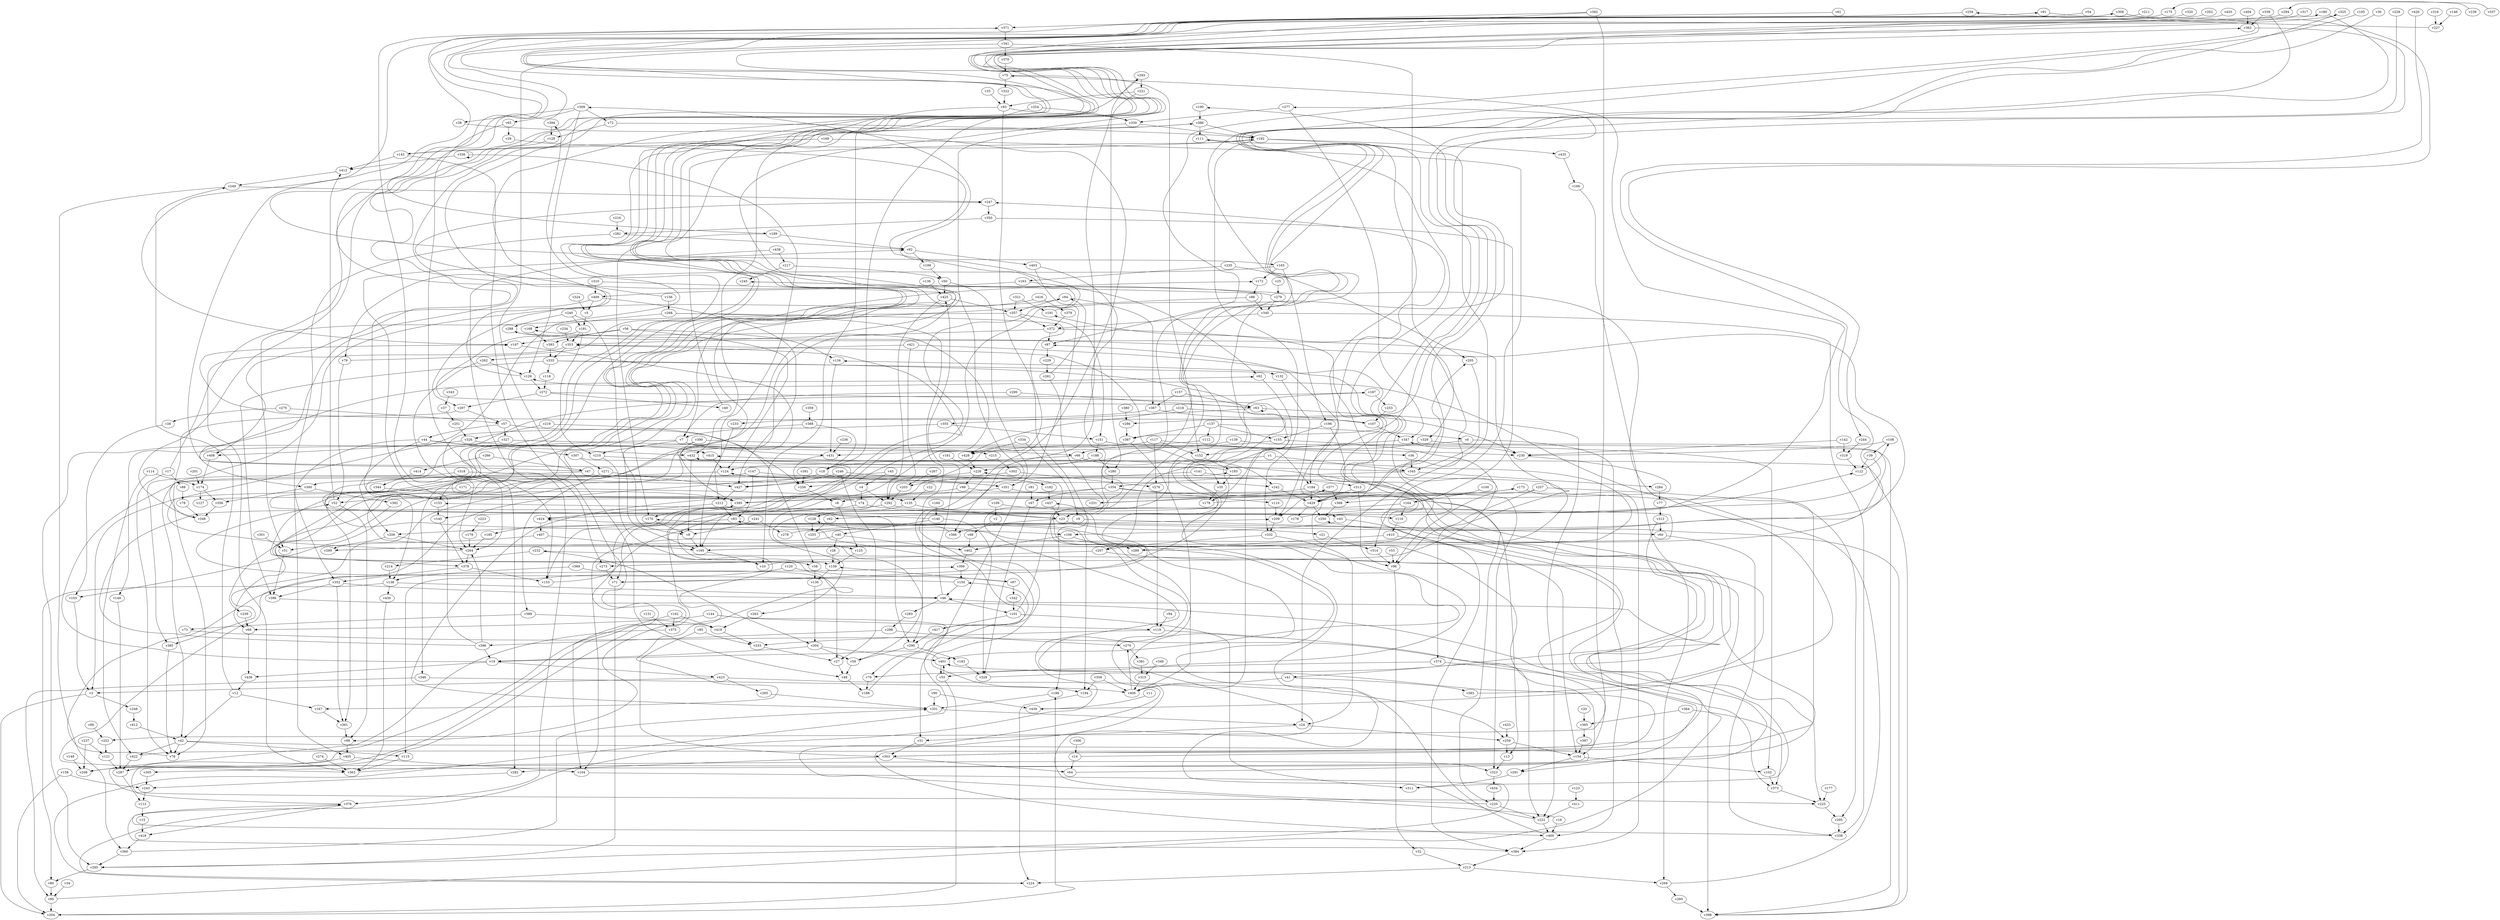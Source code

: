 // Benchmark game 650 - 440 vertices
// time_bound: 45
// targets: v379
digraph G {
    v0 [name="v0", player=1];
    v1 [name="v1", player=1];
    v2 [name="v2", player=1];
    v3 [name="v3", player=0];
    v4 [name="v4", player=1];
    v5 [name="v5", player=0];
    v6 [name="v6", player=0];
    v7 [name="v7", player=0];
    v8 [name="v8", player=1];
    v9 [name="v9", player=1];
    v10 [name="v10", player=1];
    v11 [name="v11", player=0];
    v12 [name="v12", player=0];
    v13 [name="v13", player=0];
    v14 [name="v14", player=1];
    v15 [name="v15", player=0];
    v16 [name="v16", player=1];
    v17 [name="v17", player=1];
    v18 [name="v18", player=0];
    v19 [name="v19", player=0];
    v20 [name="v20", player=1];
    v21 [name="v21", player=0];
    v22 [name="v22", player=0];
    v23 [name="v23", player=0];
    v24 [name="v24", player=1];
    v25 [name="v25", player=1];
    v26 [name="v26", player=0];
    v27 [name="v27", player=1];
    v28 [name="v28", player=1];
    v29 [name="v29", player=0];
    v30 [name="v30", player=0];
    v31 [name="v31", player=0];
    v32 [name="v32", player=0];
    v33 [name="v33", player=0];
    v34 [name="v34", player=0];
    v35 [name="v35", player=0];
    v36 [name="v36", player=0];
    v37 [name="v37", player=1];
    v38 [name="v38", player=1];
    v39 [name="v39", player=1];
    v40 [name="v40", player=0];
    v41 [name="v41", player=0];
    v42 [name="v42", player=0];
    v43 [name="v43", player=0];
    v44 [name="v44", player=1];
    v45 [name="v45", player=1];
    v46 [name="v46", player=0];
    v47 [name="v47", player=1];
    v48 [name="v48", player=1];
    v49 [name="v49", player=1];
    v50 [name="v50", player=0];
    v51 [name="v51", player=0];
    v52 [name="v52", player=1];
    v53 [name="v53", player=1];
    v54 [name="v54", player=0];
    v55 [name="v55", player=1];
    v56 [name="v56", player=1];
    v57 [name="v57", player=1];
    v58 [name="v58", player=1];
    v59 [name="v59", player=1];
    v60 [name="v60", player=0];
    v61 [name="v61", player=0];
    v62 [name="v62", player=1];
    v63 [name="v63", player=1];
    v64 [name="v64", player=0];
    v65 [name="v65", player=0];
    v66 [name="v66", player=0];
    v67 [name="v67", player=1];
    v68 [name="v68", player=1];
    v69 [name="v69", player=0];
    v70 [name="v70", player=1];
    v71 [name="v71", player=1];
    v72 [name="v72", player=0];
    v73 [name="v73", player=0];
    v74 [name="v74", player=1];
    v75 [name="v75", player=0];
    v76 [name="v76", player=0];
    v77 [name="v77", player=1];
    v78 [name="v78", player=1];
    v79 [name="v79", player=0];
    v80 [name="v80", player=1];
    v81 [name="v81", player=0];
    v82 [name="v82", player=0];
    v83 [name="v83", player=1];
    v84 [name="v84", player=0];
    v85 [name="v85", player=1];
    v86 [name="v86", player=1];
    v87 [name="v87", player=1];
    v88 [name="v88", player=0];
    v89 [name="v89", player=1];
    v90 [name="v90", player=0];
    v91 [name="v91", player=1];
    v92 [name="v92", player=0];
    v93 [name="v93", player=0];
    v94 [name="v94", player=1];
    v95 [name="v95", player=0];
    v96 [name="v96", player=1];
    v97 [name="v97", player=1];
    v98 [name="v98", player=1];
    v99 [name="v99", player=1];
    v100 [name="v100", player=1];
    v101 [name="v101", player=0];
    v102 [name="v102", player=1];
    v103 [name="v103", player=1];
    v104 [name="v104", player=1];
    v105 [name="v105", player=1];
    v106 [name="v106", player=0];
    v107 [name="v107", player=1];
    v108 [name="v108", player=1];
    v109 [name="v109", player=0];
    v110 [name="v110", player=0];
    v111 [name="v111", player=1];
    v112 [name="v112", player=1];
    v113 [name="v113", player=1];
    v114 [name="v114", player=0];
    v115 [name="v115", player=0];
    v116 [name="v116", player=0];
    v117 [name="v117", player=0];
    v118 [name="v118", player=1];
    v119 [name="v119", player=1];
    v120 [name="v120", player=0];
    v121 [name="v121", player=1];
    v122 [name="v122", player=0];
    v123 [name="v123", player=1];
    v124 [name="v124", player=1];
    v125 [name="v125", player=1];
    v126 [name="v126", player=0];
    v127 [name="v127", player=0];
    v128 [name="v128", player=1];
    v129 [name="v129", player=1];
    v130 [name="v130", player=0];
    v131 [name="v131", player=1];
    v132 [name="v132", player=0];
    v133 [name="v133", player=0];
    v134 [name="v134", player=0];
    v135 [name="v135", player=0];
    v136 [name="v136", player=1];
    v137 [name="v137", player=1];
    v138 [name="v138", player=1];
    v139 [name="v139", player=0];
    v140 [name="v140", player=1];
    v141 [name="v141", player=1];
    v142 [name="v142", player=0];
    v143 [name="v143", player=1];
    v144 [name="v144", player=1];
    v145 [name="v145", player=1];
    v146 [name="v146", player=1];
    v147 [name="v147", player=0];
    v148 [name="v148", player=1];
    v149 [name="v149", player=1];
    v150 [name="v150", player=1];
    v151 [name="v151", player=0];
    v152 [name="v152", player=0];
    v153 [name="v153", player=0];
    v154 [name="v154", player=1];
    v155 [name="v155", player=1];
    v156 [name="v156", player=0];
    v157 [name="v157", player=0];
    v158 [name="v158", player=1];
    v159 [name="v159", player=1];
    v160 [name="v160", player=0];
    v161 [name="v161", player=0];
    v162 [name="v162", player=0];
    v163 [name="v163", player=0];
    v164 [name="v164", player=0];
    v165 [name="v165", player=1];
    v166 [name="v166", player=0];
    v167 [name="v167", player=1];
    v168 [name="v168", player=0];
    v169 [name="v169", player=0];
    v170 [name="v170", player=1];
    v171 [name="v171", player=0];
    v172 [name="v172", player=1];
    v173 [name="v173", player=0];
    v174 [name="v174", player=1];
    v175 [name="v175", player=1];
    v176 [name="v176", player=0];
    v177 [name="v177", player=1];
    v178 [name="v178", player=1];
    v179 [name="v179", player=1];
    v180 [name="v180", player=1];
    v181 [name="v181", player=1];
    v182 [name="v182", player=0];
    v183 [name="v183", player=0];
    v184 [name="v184", player=0];
    v185 [name="v185", player=0];
    v186 [name="v186", player=1];
    v187 [name="v187", player=1];
    v188 [name="v188", player=1];
    v189 [name="v189", player=1];
    v190 [name="v190", player=1];
    v191 [name="v191", player=0];
    v192 [name="v192", player=1];
    v193 [name="v193", player=1];
    v194 [name="v194", player=1];
    v195 [name="v195", player=0];
    v196 [name="v196", player=0];
    v197 [name="v197", player=1];
    v198 [name="v198", player=0];
    v199 [name="v199", player=1];
    v200 [name="v200", player=1];
    v201 [name="v201", player=1];
    v202 [name="v202", player=0];
    v203 [name="v203", player=0];
    v204 [name="v204", player=0];
    v205 [name="v205", player=1];
    v206 [name="v206", player=0];
    v207 [name="v207", player=1];
    v208 [name="v208", player=1];
    v209 [name="v209", player=1];
    v210 [name="v210", player=0];
    v211 [name="v211", player=1];
    v212 [name="v212", player=0];
    v213 [name="v213", player=1];
    v214 [name="v214", player=1];
    v215 [name="v215", player=0];
    v216 [name="v216", player=0];
    v217 [name="v217", player=0];
    v218 [name="v218", player=1];
    v219 [name="v219", player=0];
    v220 [name="v220", player=0];
    v221 [name="v221", player=0];
    v222 [name="v222", player=0];
    v223 [name="v223", player=0];
    v224 [name="v224", player=0];
    v225 [name="v225", player=0];
    v226 [name="v226", player=0];
    v227 [name="v227", player=1];
    v228 [name="v228", player=1];
    v229 [name="v229", player=1];
    v230 [name="v230", player=1];
    v231 [name="v231", player=1];
    v232 [name="v232", player=1];
    v233 [name="v233", player=1];
    v234 [name="v234", player=0];
    v235 [name="v235", player=1];
    v236 [name="v236", player=1];
    v237 [name="v237", player=0];
    v238 [name="v238", player=1];
    v239 [name="v239", player=1];
    v240 [name="v240", player=0];
    v241 [name="v241", player=0];
    v242 [name="v242", player=0];
    v243 [name="v243", player=1];
    v244 [name="v244", player=0];
    v245 [name="v245", player=0];
    v246 [name="v246", player=0];
    v247 [name="v247", player=1];
    v248 [name="v248", player=1];
    v249 [name="v249", player=1];
    v250 [name="v250", player=0];
    v251 [name="v251", player=0];
    v252 [name="v252", player=0];
    v253 [name="v253", player=1];
    v254 [name="v254", player=0];
    v255 [name="v255", player=0];
    v256 [name="v256", player=0];
    v257 [name="v257", player=0];
    v258 [name="v258", player=0];
    v259 [name="v259", player=0];
    v260 [name="v260", player=0];
    v261 [name="v261", player=1];
    v262 [name="v262", player=0];
    v263 [name="v263", player=1];
    v264 [name="v264", player=0];
    v265 [name="v265", player=0];
    v266 [name="v266", player=1];
    v267 [name="v267", player=0];
    v268 [name="v268", player=0];
    v269 [name="v269", player=0];
    v270 [name="v270", player=0];
    v271 [name="v271", player=0];
    v272 [name="v272", player=0];
    v273 [name="v273", player=0];
    v274 [name="v274", player=0];
    v275 [name="v275", player=0];
    v276 [name="v276", player=0];
    v277 [name="v277", player=0];
    v278 [name="v278", player=1];
    v279 [name="v279", player=1];
    v280 [name="v280", player=1];
    v281 [name="v281", player=0];
    v282 [name="v282", player=0];
    v283 [name="v283", player=1];
    v284 [name="v284", player=0];
    v285 [name="v285", player=1];
    v286 [name="v286", player=1];
    v287 [name="v287", player=0];
    v288 [name="v288", player=1];
    v289 [name="v289", player=0];
    v290 [name="v290", player=0];
    v291 [name="v291", player=1];
    v292 [name="v292", player=0];
    v293 [name="v293", player=1];
    v294 [name="v294", player=1];
    v295 [name="v295", player=0];
    v296 [name="v296", player=0];
    v297 [name="v297", player=1];
    v298 [name="v298", player=1];
    v299 [name="v299", player=1];
    v300 [name="v300", player=1];
    v301 [name="v301", player=1];
    v302 [name="v302", player=1];
    v303 [name="v303", player=0];
    v304 [name="v304", player=0];
    v305 [name="v305", player=0];
    v306 [name="v306", player=0];
    v307 [name="v307", player=1];
    v308 [name="v308", player=1];
    v309 [name="v309", player=1];
    v310 [name="v310", player=1];
    v311 [name="v311", player=0];
    v312 [name="v312", player=1];
    v313 [name="v313", player=0];
    v314 [name="v314", player=0];
    v315 [name="v315", player=1];
    v316 [name="v316", player=1];
    v317 [name="v317", player=1];
    v318 [name="v318", player=0];
    v319 [name="v319", player=0];
    v320 [name="v320", player=0];
    v321 [name="v321", player=1];
    v322 [name="v322", player=1];
    v323 [name="v323", player=0];
    v324 [name="v324", player=0];
    v325 [name="v325", player=0];
    v326 [name="v326", player=0];
    v327 [name="v327", player=0];
    v328 [name="v328", player=1];
    v329 [name="v329", player=1];
    v330 [name="v330", player=1];
    v331 [name="v331", player=1];
    v332 [name="v332", player=0];
    v333 [name="v333", player=1];
    v334 [name="v334", player=0];
    v335 [name="v335", player=1];
    v336 [name="v336", player=0];
    v337 [name="v337", player=1];
    v338 [name="v338", player=0];
    v339 [name="v339", player=1];
    v340 [name="v340", player=0];
    v341 [name="v341", player=1];
    v342 [name="v342", player=1];
    v343 [name="v343", player=0];
    v344 [name="v344", player=1];
    v345 [name="v345", player=1];
    v346 [name="v346", player=1];
    v347 [name="v347", player=0];
    v348 [name="v348", player=0];
    v349 [name="v349", player=0];
    v350 [name="v350", player=0];
    v351 [name="v351", player=1];
    v352 [name="v352", player=1];
    v353 [name="v353", player=0];
    v354 [name="v354", player=0];
    v355 [name="v355", player=1];
    v356 [name="v356", player=1];
    v357 [name="v357", player=0];
    v358 [name="v358", player=0];
    v359 [name="v359", player=1];
    v360 [name="v360", player=0];
    v361 [name="v361", player=1];
    v362 [name="v362", player=0];
    v363 [name="v363", player=0];
    v364 [name="v364", player=1];
    v365 [name="v365", player=0];
    v366 [name="v366", player=1];
    v367 [name="v367", player=0];
    v368 [name="v368", player=1];
    v369 [name="v369", player=0];
    v370 [name="v370", player=0];
    v371 [name="v371", player=1];
    v372 [name="v372", player=1];
    v373 [name="v373", player=0];
    v374 [name="v374", player=1];
    v375 [name="v375", player=0];
    v376 [name="v376", player=0];
    v377 [name="v377", player=0];
    v378 [name="v378", player=1];
    v379 [name="v379", player=1, target=1];
    v380 [name="v380", player=1];
    v381 [name="v381", player=1];
    v382 [name="v382", player=0];
    v383 [name="v383", player=1];
    v384 [name="v384", player=1];
    v385 [name="v385", player=1];
    v386 [name="v386", player=0];
    v387 [name="v387", player=1];
    v388 [name="v388", player=0];
    v389 [name="v389", player=1];
    v390 [name="v390", player=1];
    v391 [name="v391", player=1];
    v392 [name="v392", player=1];
    v393 [name="v393", player=0];
    v394 [name="v394", player=1];
    v395 [name="v395", player=0];
    v396 [name="v396", player=1];
    v397 [name="v397", player=1];
    v398 [name="v398", player=0];
    v399 [name="v399", player=1];
    v400 [name="v400", player=1];
    v401 [name="v401", player=1];
    v402 [name="v402", player=0];
    v403 [name="v403", player=0];
    v404 [name="v404", player=1];
    v405 [name="v405", player=1];
    v406 [name="v406", player=1];
    v407 [name="v407", player=0];
    v408 [name="v408", player=1];
    v409 [name="v409", player=1];
    v410 [name="v410", player=0];
    v411 [name="v411", player=1];
    v412 [name="v412", player=0];
    v413 [name="v413", player=1];
    v414 [name="v414", player=0];
    v415 [name="v415", player=0];
    v416 [name="v416", player=1];
    v417 [name="v417", player=1];
    v418 [name="v418", player=0];
    v419 [name="v419", player=0];
    v420 [name="v420", player=1];
    v421 [name="v421", player=1];
    v422 [name="v422", player=0];
    v423 [name="v423", player=1];
    v424 [name="v424", player=0];
    v425 [name="v425", player=0];
    v426 [name="v426", player=0];
    v427 [name="v427", player=1];
    v428 [name="v428", player=0];
    v429 [name="v429", player=0];
    v430 [name="v430", player=1];
    v431 [name="v431", player=1];
    v432 [name="v432", player=0];
    v433 [name="v433", player=0];
    v434 [name="v434", player=1];
    v435 [name="v435", player=1];
    v436 [name="v436", player=0];
    v437 [name="v437", player=1];
    v438 [name="v438", player=1];
    v439 [name="v439", player=0];

    v0 -> v178;
    v1 -> v207;
    v2 -> v68;
    v3 -> v248;
    v4 -> v292;
    v5 -> v181;
    v6 -> v125;
    v7 -> v210;
    v8 -> v195;
    v9 -> v133;
    v10 -> v191 [constraint="t < 8"];
    v11 -> v439;
    v12 -> v167;
    v13 -> v323;
    v14 -> v124 [constraint="t mod 2 == 0"];
    v15 -> v418;
    v16 -> v128 [constraint="t mod 5 == 0"];
    v17 -> v308 [constraint="t >= 5"];
    v18 -> v361;
    v19 -> v84 [constraint="t >= 4"];
    v20 -> v365;
    v21 -> v314;
    v22 -> v135;
    v23 -> v366;
    v24 -> v31;
    v25 -> v279;
    v26 -> v103;
    v27 -> v48;
    v28 -> v159;
    v29 -> v208 [constraint="t >= 3"];
    v30 -> v400 [constraint="t >= 5"];
    v31 -> v303;
    v32 -> v213;
    v33 -> v93;
    v34 -> v95;
    v35 -> v178;
    v36 -> v345;
    v37 -> v251;
    v38 -> v70 [constraint="t < 5"];
    v39 -> v62 [constraint="t < 5"];
    v40 -> v104;
    v41 -> v406;
    v42 -> v305 [constraint="t mod 2 == 1"];
    v43 -> v384;
    v44 -> v206;
    v45 -> v363 [constraint="t mod 2 == 1"];
    v46 -> v283;
    v47 -> v82 [constraint="t < 14"];
    v48 -> v186;
    v49 -> v192;
    v50 -> v31;
    v51 -> v396;
    v52 -> v413;
    v53 -> v96;
    v54 -> v189 [constraint="t >= 5"];
    v55 -> v401;
    v56 -> v124;
    v57 -> v327;
    v58 -> v130;
    v59 -> v48;
    v60 -> v338;
    v61 -> v197 [constraint="t >= 5"];
    v62 -> v255;
    v63 -> v63 [constraint="t mod 4 == 0"];
    v64 -> v134 [constraint="t mod 4 == 0"];
    v65 -> v29;
    v66 -> v18;
    v67 -> v328;
    v68 -> v402;
    v69 -> v436;
    v70 -> v186;
    v71 -> v424 [constraint="t mod 3 == 1"];
    v72 -> v192;
    v73 -> v252 [constraint="t mod 5 == 0"];
    v74 -> v362 [constraint="t < 10"];
    v75 -> v322;
    v76 -> v399 [constraint="t < 5"];
    v77 -> v312;
    v78 -> v348;
    v79 -> v386 [constraint="t < 8"];
    v80 -> v95;
    v81 -> v67;
    v82 -> v406;
    v83 -> v83;
    v84 -> v357;
    v85 -> v303;
    v86 -> v159 [constraint="t >= 5"];
    v87 -> v229;
    v88 -> v78;
    v89 -> v252;
    v90 -> v331;
    v91 -> v87 [constraint="t < 11"];
    v92 -> v403;
    v93 -> v330;
    v94 -> v119;
    v95 -> v111 [constraint="t < 13"];
    v96 -> v32;
    v97 -> v159 [constraint="t >= 5"];
    v98 -> v405;
    v99 -> v52;
    v100 -> v164;
    v101 -> v311;
    v102 -> v373;
    v103 -> v3;
    v104 -> v285 [constraint="t >= 4"];
    v105 -> v384 [constraint="t mod 4 == 0"];
    v106 -> v402;
    v107 -> v197 [constraint="t mod 3 == 0"];
    v108 -> v230 [constraint="t < 5"];
    v109 -> v299 [constraint="t mod 5 == 3"];
    v110 -> v209;
    v111 -> v41 [constraint="t mod 2 == 1"];
    v112 -> v125 [constraint="t < 6"];
    v113 -> v15;
    v114 -> v174;
    v115 -> v363;
    v116 -> v410;
    v117 -> v276;
    v118 -> v272;
    v119 -> v222;
    v120 -> v115;
    v121 -> v287;
    v122 -> v108 [constraint="t mod 3 == 1"];
    v123 -> v411;
    v124 -> v346;
    v125 -> v159;
    v126 -> v293 [constraint="t mod 4 == 0"];
    v127 -> v190 [constraint="t >= 2"];
    v128 -> v255;
    v129 -> v408 [constraint="t >= 2"];
    v130 -> v304;
    v131 -> v375;
    v132 -> v209;
    v133 -> v353 [constraint="t < 5"];
    v134 -> v431;
    v135 -> v128;
    v136 -> v425;
    v137 -> v387;
    v138 -> v430;
    v139 -> v102;
    v140 -> v172 [constraint="t >= 2"];
    v141 -> v256;
    v142 -> v319;
    v143 -> v413;
    v144 -> v224 [constraint="t >= 2"];
    v145 -> v378;
    v146 -> v227;
    v147 -> v42;
    v148 -> v208;
    v149 -> v287;
    v150 -> v52 [constraint="t mod 4 == 3"];
    v151 -> v188;
    v152 -> v193;
    v153 -> v145;
    v154 -> v102;
    v155 -> v428;
    v156 -> v247 [constraint="t mod 2 == 1"];
    v157 -> v367;
    v158 -> v204;
    v159 -> v130;
    v160 -> v140;
    v161 -> v226;
    v162 -> v375;
    v163 -> v82;
    v164 -> v59 [constraint="t < 5"];
    v165 -> v196;
    v166 -> v269;
    v167 -> v361;
    v168 -> v393;
    v169 -> v143;
    v170 -> v8;
    v171 -> v3;
    v172 -> v86;
    v173 -> v384;
    v174 -> v127;
    v175 -> v300 [constraint="t mod 3 == 2"];
    v176 -> v122 [constraint="t mod 5 == 4"];
    v177 -> v225;
    v178 -> v173 [constraint="t >= 2"];
    v179 -> v264;
    v180 -> v303 [constraint="t < 7"];
    v181 -> v63 [constraint="t < 5"];
    v182 -> v437;
    v183 -> v328;
    v184 -> v323;
    v185 -> v264;
    v186 -> v150 [constraint="t < 14"];
    v187 -> v401 [constraint="t mod 3 == 0"];
    v188 -> v280;
    v189 -> v170;
    v190 -> v386;
    v191 -> v277 [constraint="t >= 2"];
    v192 -> v435;
    v193 -> v371 [constraint="t >= 5"];
    v194 -> v224;
    v195 -> v168 [constraint="t < 7"];
    v196 -> v155;
    v197 -> v385 [constraint="t < 11"];
    v198 -> v331;
    v199 -> v50;
    v200 -> v7;
    v201 -> v174;
    v202 -> v43 [constraint="t mod 5 == 0"];
    v203 -> v292;
    v204 -> v198;
    v205 -> v345;
    v206 -> v264;
    v207 -> v273;
    v208 -> v309 [constraint="t mod 5 == 4"];
    v209 -> v332;
    v210 -> v195 [constraint="t mod 2 == 1"];
    v211 -> v348 [constraint="t >= 5"];
    v212 -> v290;
    v213 -> v269;
    v214 -> v138;
    v215 -> v302;
    v216 -> v281;
    v217 -> v50;
    v218 -> v107;
    v219 -> v58;
    v220 -> v325 [constraint="t < 6"];
    v221 -> v93;
    v222 -> v153 [constraint="t mod 3 == 1"];
    v223 -> v179;
    v224 -> v376 [constraint="t >= 2"];
    v225 -> v295;
    v226 -> v427;
    v227 -> v258 [constraint="t mod 5 == 2"];
    v228 -> v387 [constraint="t >= 5"];
    v229 -> v261;
    v230 -> v368 [constraint="t < 13"];
    v231 -> v205 [constraint="t < 11"];
    v232 -> v214;
    v233 -> v195;
    v234 -> v353;
    v235 -> v205;
    v236 -> v431;
    v237 -> v121;
    v238 -> v175 [constraint="t < 14"];
    v239 -> v69;
    v240 -> v8;
    v241 -> v8;
    v242 -> v429;
    v243 -> v113;
    v244 -> v319;
    v245 -> v124 [constraint="t mod 5 == 1"];
    v246 -> v313;
    v247 -> v350;
    v248 -> v412;
    v249 -> v247;
    v250 -> v75 [constraint="t mod 5 == 3"];
    v251 -> v326;
    v252 -> v121;
    v253 -> v107;
    v254 -> v330;
    v255 -> v347 [constraint="t >= 1"];
    v256 -> v6;
    v257 -> v295;
    v258 -> v165 [constraint="t >= 4"];
    v259 -> v154;
    v260 -> v398;
    v261 -> v84 [constraint="t >= 2"];
    v262 -> v264;
    v263 -> v419;
    v264 -> v394 [constraint="t < 14"];
    v265 -> v331;
    v266 -> v47;
    v267 -> v203;
    v268 -> v263 [constraint="t < 9"];
    v269 -> v245 [constraint="t >= 3"];
    v270 -> v381;
    v271 -> v427;
    v272 -> v71 [constraint="t >= 2"];
    v273 -> v71;
    v274 -> v363;
    v275 -> v57;
    v276 -> v119;
    v277 -> v330;
    v278 -> v432 [constraint="t >= 5"];
    v279 -> v91 [constraint="t < 11"];
    v280 -> v354;
    v281 -> v405;
    v282 -> v243;
    v283 -> v298;
    v284 -> v77;
    v285 -> v80;
    v286 -> v387;
    v287 -> v113;
    v288 -> v167 [constraint="t mod 2 == 0"];
    v289 -> v87 [constraint="t < 10"];
    v290 -> v59;
    v291 -> v311;
    v292 -> v23;
    v293 -> v23;
    v294 -> v378 [constraint="t >= 2"];
    v295 -> v338;
    v296 -> v395 [constraint="t < 6"];
    v297 -> v57;
    v298 -> v270;
    v299 -> v288 [constraint="t mod 2 == 1"];
    v300 -> v356;
    v301 -> v51;
    v302 -> v203;
    v303 -> v401 [constraint="t mod 5 == 3"];
    v304 -> v401;
    v305 -> v243;
    v306 -> v14;
    v307 -> v98 [constraint="t < 15"];
    v308 -> v244 [constraint="t mod 3 == 2"];
    v309 -> v72;
    v310 -> v103 [constraint="t mod 2 == 0"];
    v311 -> v415 [constraint="t mod 4 == 3"];
    v312 -> v291 [constraint="t mod 5 == 1"];
    v313 -> v96;
    v314 -> v96;
    v315 -> v406;
    v316 -> v227;
    v317 -> v58 [constraint="t mod 3 == 0"];
    v318 -> v385;
    v319 -> v122;
    v320 -> v297 [constraint="t >= 1"];
    v321 -> v357;
    v322 -> v93;
    v323 -> v434;
    v324 -> v5;
    v325 -> v239 [constraint="t >= 4"];
    v326 -> v408;
    v327 -> v285;
    v328 -> v46 [constraint="t >= 5"];
    v329 -> v398;
    v330 -> v366;
    v331 -> v377 [constraint="t < 6"];
    v332 -> v207;
    v333 -> v27;
    v334 -> v9;
    v335 -> v424 [constraint="t < 8"];
    v336 -> v413;
    v337 -> v294 [constraint="t >= 3"];
    v338 -> v376 [constraint="t < 7"];
    v339 -> v55 [constraint="t >= 4"];
    v340 -> v338;
    v341 -> v370;
    v342 -> v101;
    v343 -> v37;
    v344 -> v395 [constraint="t >= 2"];
    v345 -> v180 [constraint="t < 8"];
    v346 -> v95;
    v347 -> v230;
    v348 -> v193 [constraint="t >= 5"];
    v349 -> v315;
    v350 -> v281;
    v351 -> v395;
    v352 -> v46;
    v353 -> v335;
    v354 -> v225;
    v355 -> v151;
    v356 -> v348;
    v357 -> v151;
    v358 -> v406;
    v359 -> v388;
    v360 -> v331;
    v361 -> v98;
    v362 -> v286 [constraint="t < 6"];
    v363 -> v323 [constraint="t >= 3"];
    v364 -> v373;
    v365 -> v397;
    v366 -> v185 [constraint="t < 10"];
    v367 -> v230;
    v368 -> v250;
    v369 -> v138;
    v370 -> v75;
    v371 -> v264;
    v372 -> v87;
    v373 -> v225;
    v374 -> v373;
    v375 -> v225 [constraint="t < 7"];
    v376 -> v209 [constraint="t mod 3 == 0"];
    v377 -> v368;
    v378 -> v352;
    v379 -> v372;
    v380 -> v286;
    v381 -> v315;
    v382 -> v7 [constraint="t >= 3"];
    v383 -> v232 [constraint="t >= 4"];
    v384 -> v213;
    v385 -> v76;
    v386 -> v111;
    v387 -> v406;
    v388 -> v18;
    v389 -> v73;
    v390 -> v195;
    v391 -> v256;
    v392 -> v69 [constraint="t >= 2"];
    v393 -> v335;
    v394 -> v129;
    v395 -> v187 [constraint="t mod 5 == 4"];
    v396 -> v287 [constraint="t < 5"];
    v397 -> v154;
    v398 -> v250 [constraint="t < 12"];
    v399 -> v150;
    v400 -> v437 [constraint="t < 14"];
    v401 -> v19 [constraint="t >= 5"];
    v402 -> v399;
    v403 -> v194 [constraint="t mod 2 == 1"];
    v404 -> v362;
    v405 -> v208;
    v406 -> v270;
    v407 -> v51;
    v408 -> v174;
    v409 -> v427;
    v410 -> v154;
    v411 -> v222;
    v412 -> v42;
    v413 -> v249;
    v414 -> v344;
    v415 -> v124;
    v416 -> v153 [constraint="t < 13"];
    v417 -> v170 [constraint="t < 7"];
    v418 -> v360;
    v419 -> v333;
    v420 -> v106 [constraint="t >= 3"];
    v421 -> v262;
    v422 -> v247 [constraint="t >= 3"];
    v423 -> v265;
    v424 -> v407;
    v425 -> v292;
    v426 -> v398 [constraint="t >= 1"];
    v427 -> v212;
    v428 -> v226;
    v429 -> v176;
    v430 -> v363;
    v431 -> v256;
    v432 -> v8;
    v433 -> v259;
    v434 -> v220;
    v435 -> v166;
    v436 -> v12;
    v437 -> v23;
    v438 -> v217;
    v439 -> v126 [constraint="t < 6"];
    v156 -> v268;
    v290 -> v183;
    v353 -> v363;
    v302 -> v276;
    v268 -> v290;
    v221 -> v280;
    v220 -> v222;
    v330 -> v192;
    v189 -> v92;
    v165 -> v79;
    v57 -> v44;
    v341 -> v329;
    v364 -> v365;
    v296 -> v19;
    v135 -> v23;
    v357 -> v51;
    v165 -> v172;
    v409 -> v138;
    v72 -> v129;
    v340 -> v372;
    v298 -> v296;
    v181 -> v210;
    v354 -> v110;
    v275 -> v26;
    v407 -> v195;
    v374 -> v70;
    v372 -> v353;
    v50 -> v425;
    v389 -> v419;
    v354 -> v67;
    v71 -> v285;
    v97 -> v342;
    v410 -> v289;
    v137 -> v112;
    v377 -> v209;
    v101 -> v417;
    v262 -> v126;
    v421 -> v292;
    v114 -> v422;
    v74 -> v116;
    v321 -> v191;
    v181 -> v353;
    v150 -> v46;
    v279 -> v340;
    v257 -> v96;
    v12 -> v42;
    v350 -> v164;
    v192 -> v143;
    v140 -> v328;
    v173 -> v429;
    v303 -> v282;
    v143 -> v71;
    v95 -> v204;
    v400 -> v384;
    v92 -> v199;
    v367 -> v233;
    v249 -> v360;
    v218 -> v428;
    v346 -> v406;
    v56 -> v197;
    v281 -> v92;
    v24 -> v259;
    v257 -> v395;
    v66 -> v242;
    v174 -> v356;
    v106 -> v289;
    v351 -> v220;
    v207 -> v398;
    v23 -> v21;
    v310 -> v409;
    v390 -> v395;
    v272 -> v297;
    v9 -> v60;
    v163 -> v409;
    v45 -> v4;
    v360 -> v285;
    v357 -> v372;
    v138 -> v46;
    v44 -> v352;
    v347 -> v152;
    v369 -> v27;
    v429 -> v250;
    v17 -> v88;
    v358 -> v194;
    v335 -> v132;
    v266 -> v414;
    v56 -> v134;
    v403 -> v351;
    v313 -> v429;
    v327 -> v215;
    v147 -> v182;
    v40 -> v28;
    v144 -> v119;
    v117 -> v149;
    v4 -> v74;
    v401 -> v55;
    v395 -> v170;
    v268 -> v168;
    v352 -> v396;
    v212 -> v83;
    v212 -> v424;
    v246 -> v427;
    v382 -> v371;
    v405 -> v104;
    v42 -> v422;
    v331 -> v24;
    v12 -> v249;
    v332 -> v24;
    v142 -> v230;
    v14 -> v64;
    v210 -> v10;
    v188 -> v226;
    v271 -> v389;
    v74 -> v145;
    v162 -> v104;
    v195 -> v10;
    v226 -> v99;
    v378 -> v133;
    v326 -> v415;
    v117 -> v152;
    v213 -> v224;
    v42 -> v115;
    v219 -> v326;
    v19 -> v423;
    v309 -> v65;
    v232 -> v304;
    v0 -> v400;
    v345 -> v284;
    v423 -> v259;
    v296 -> v264;
    v309 -> v126;
    v154 -> v291;
    v43 -> v106;
    v241 -> v278;
    v109 -> v2;
    v246 -> v27;
    v101 -> v226;
    v192 -> v24;
    v55 -> v204;
    v85 -> v333;
    v193 -> v35;
    v300 -> v392;
    v240 -> v288;
    v417 -> v290;
    v63 -> v222;
    v3 -> v204;
    v147 -> v83;
    v277 -> v347;
    v259 -> v13;
    v75 -> v152;
    v200 -> v63;
    v7 -> v376;
    v336 -> v336;
    v269 -> v260;
    v84 -> v367;
    v422 -> v287;
    v137 -> v155;
    v390 -> v230;
    v423 -> v3;
    v336 -> v212;
    v155 -> v96;
    v79 -> v52;
    v1 -> v345;
    v46 -> v101;
    v7 -> v66;
    v354 -> v6;
    v217 -> v245;
    v39 -> v122;
    v318 -> v351;
    v126 -> v272;
    v47 -> v300;
    v309 -> v38;
    v56 -> v393;
    v388 -> v7;
    v120 -> v97;
    v40 -> v402;
    v222 -> v400;
    v108 -> v39;
    v141 -> v374;
    v293 -> v221;
    v296 -> v92;
    v409 -> v5;
    v196 -> v429;
    v355 -> v282;
    v117 -> v36;
    v18 -> v242;
    v386 -> v192;
    v345 -> v354;
    v297 -> v76;
    v376 -> v418;
    v335 -> v118;
    v192 -> v332;
    v240 -> v181;
    v65 -> v133;
    v304 -> v19;
    v264 -> v378;
    v44 -> v307;
    v386 -> v432;
    v307 -> v271;
    v353 -> v35;
    v184 -> v429;
    v119 -> v333;
    v341 -> v48;
    v335 -> v396;
    v303 -> v64;
    v438 -> v273;
    v329 -> v66;
    v352 -> v361;
    v83 -> v206;
    v41 -> v383;
    v83 -> v194;
    v272 -> v49;
    v184 -> v231;
    v99 -> v13;
    v151 -> v184;
    v46 -> v425;
    v17 -> v76;
    v187 -> v253;
    v124 -> v182;
    v334 -> v428;
    v47 -> v351;
    v339 -> v362;
    v44 -> v432;
    v93 -> v10;
    v425 -> v357;
    v139 -> v431;
    v372 -> v429;
    v93 -> v198;
    v16 -> v400;
    v261 -> v23;
    v144 -> v69;
    v19 -> v436;
    v254 -> v18;
    v63 -> v355;
    v169 -> v314;
    v42 -> v76;
    v421 -> v184;
    v7 -> v431;
    v235 -> v163;
    v158 -> v243;
    v107 -> v347;
    v137 -> v0;
    v171 -> v135;
    v164 -> v116;
    v237 -> v208;
    v382 -> v154;
    v86 -> v340;
    v57 -> v256;
    v292 -> v195;
    v416 -> v379;
    v304 -> v59;
    v371 -> v341;
    v162 -> v419;
    v52 -> v98;
    v140 -> v40;
    v206 -> v299;
    v157 -> v63;
    v138 -> v80;
    v312 -> v60;
    v90 -> v439;
}
